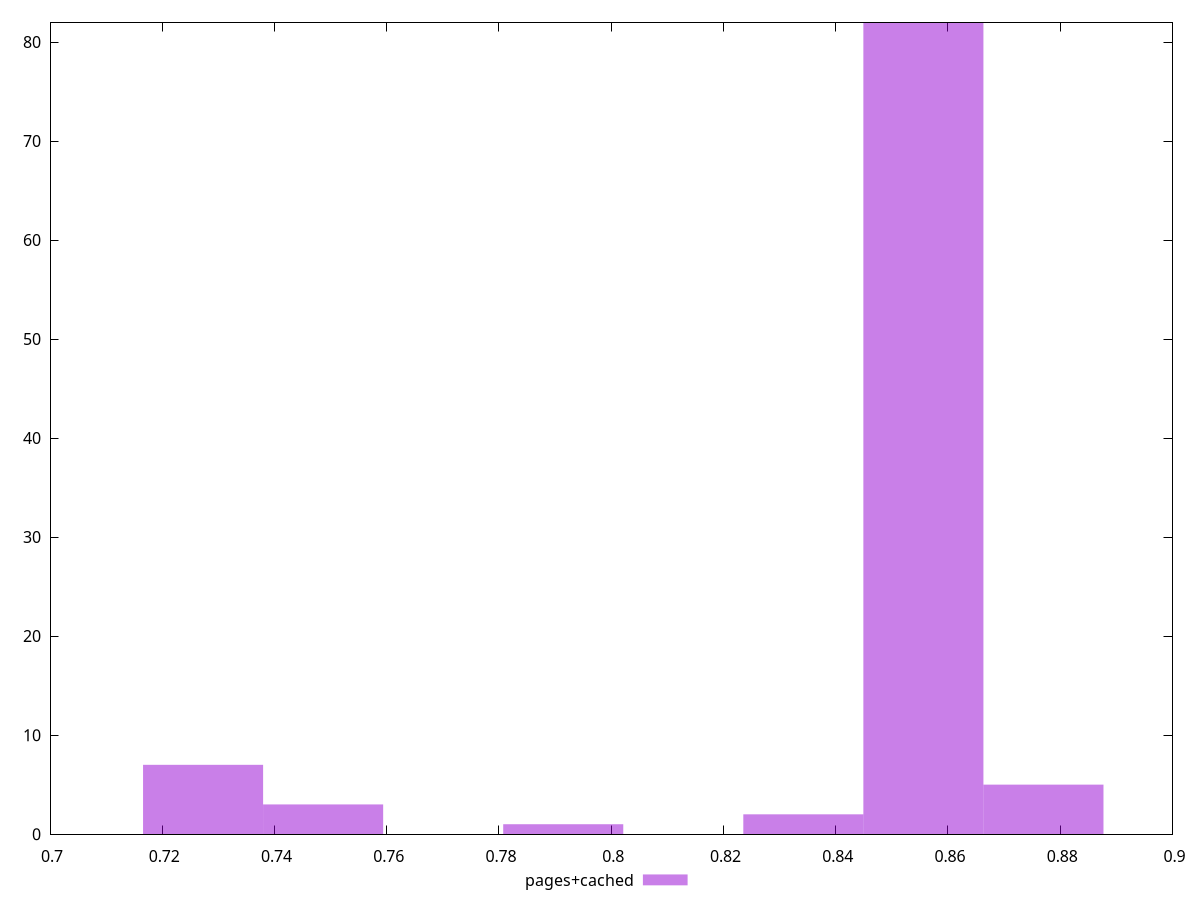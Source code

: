$_pagesCached <<EOF
0.7914449115949799 1
0.8556161206432216 82
0.7272737025467383 7
0.834225717627141 2
0.7486641055628188 3
0.8770065236593021 5
EOF
set key outside below
set terminal pngcairo
set output "report_00005_2020-11-02T22-26-11.212Z/uses-http2/pages+cached//hist.png"
set yrange [0:82]
set boxwidth 0.02139040301608054
set style fill transparent solid 0.5 noborder
plot $_pagesCached title "pages+cached" with boxes ,